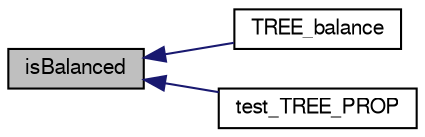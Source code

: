 digraph "isBalanced"
{
  edge [fontname="FreeSans",fontsize="10",labelfontname="FreeSans",labelfontsize="10"];
  node [fontname="FreeSans",fontsize="10",shape=record];
  rankdir="LR";
  Node1 [label="isBalanced",height=0.2,width=0.4,color="black", fillcolor="grey75", style="filled", fontcolor="black"];
  Node1 -> Node2 [dir="back",color="midnightblue",fontsize="10",style="solid",fontname="FreeSans"];
  Node2 [label="TREE_balance",height=0.2,width=0.4,color="black", fillcolor="white", style="filled",URL="$mytree_8h.html#a720a60583fa40d4cf9175c76559a933a",tooltip="Função verifica se a arvore da estrutura é balanceada. "];
  Node1 -> Node3 [dir="back",color="midnightblue",fontsize="10",style="solid",fontname="FreeSans"];
  Node3 [label="test_TREE_PROP",height=0.2,width=0.4,color="black", fillcolor="white", style="filled",URL="$mytree_8h.html#aa655221e8c6c0729bb5799bf5df6163d",tooltip="Função que testa as propriedas da tree. "];
}
